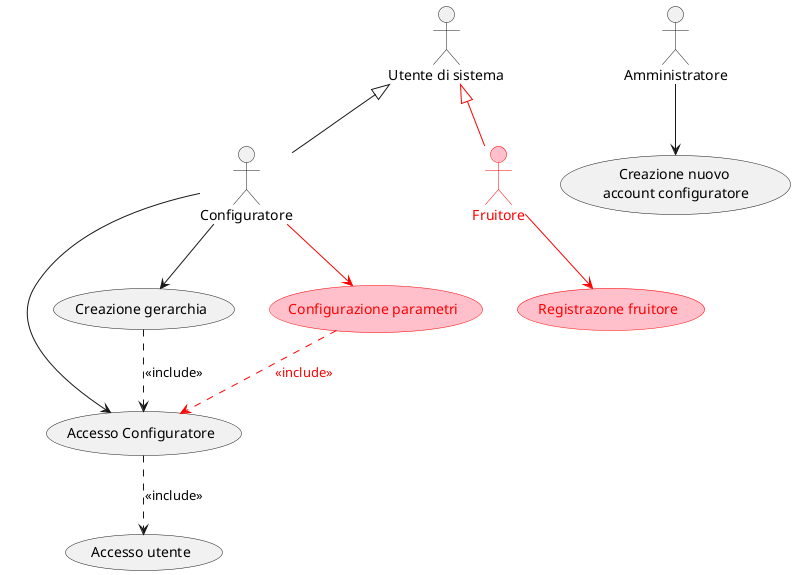 @startuml

:Utente di sistema: as user
:Configuratore: as conf
:Amministratore: as adm

conf -up-|> user
conf --> (Accesso Configuratore)
conf --> (Creazione gerarchia)

adm --> (Creazione nuovo \naccount configuratore)

(Accesso Configuratore) ..> (Accesso utente): <<include>>
(Creazione gerarchia) ..> (Accesso Configuratore): <<include>>

'VERSIONE 2 ===========================================

:Fruitore: as fruit #pink;line:red;text:red

fruit -up-|> user #red;text:red

(Configurazione parametri)  #pink;line:red;text:red
(Registrazone fruitore) #pink;line:red;text:red

conf --> (Configurazione parametri) #red;text:red
fruit --> (Registrazone fruitore) #red;text:red
(Configurazione parametri) ..> (Accesso Configuratore) #red;text:red : <<include>>

@enduml